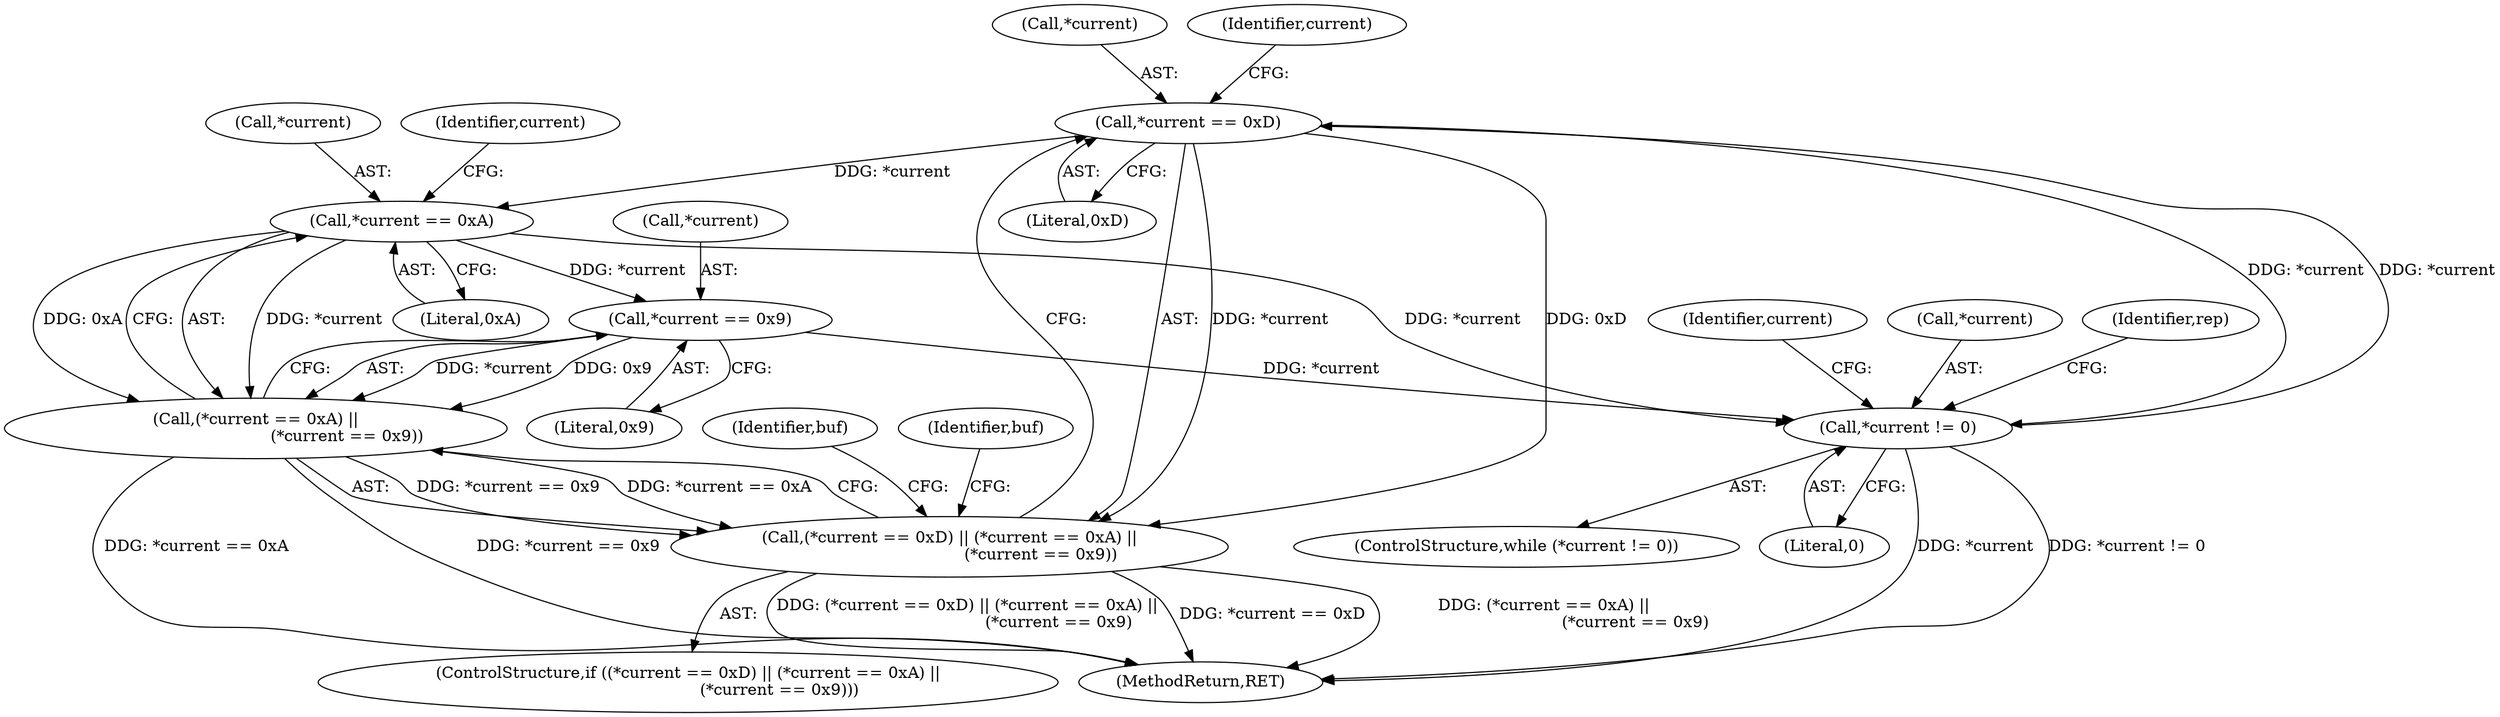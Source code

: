 digraph "0_Chrome_6e487b9db2ff0324523a040180f8da42796aeef5@pointer" {
"1000478" [label="(Call,*current == 0xD)"];
"1000471" [label="(Call,*current != 0)"];
"1000487" [label="(Call,*current == 0x9)"];
"1000483" [label="(Call,*current == 0xA)"];
"1000478" [label="(Call,*current == 0xD)"];
"1000477" [label="(Call,(*current == 0xD) || (*current == 0xA) ||\n                                    (*current == 0x9))"];
"1000482" [label="(Call,(*current == 0xA) ||\n                                    (*current == 0x9))"];
"1000520" [label="(Identifier,rep)"];
"1000479" [label="(Call,*current)"];
"1000471" [label="(Call,*current != 0)"];
"1000488" [label="(Call,*current)"];
"1000490" [label="(Literal,0x9)"];
"1000476" [label="(ControlStructure,if ((*current == 0xD) || (*current == 0xA) ||\n                                    (*current == 0x9)))"];
"1000470" [label="(ControlStructure,while (*current != 0))"];
"1000478" [label="(Call,*current == 0xD)"];
"1000485" [label="(Identifier,current)"];
"1000503" [label="(Identifier,buf)"];
"1000474" [label="(Literal,0)"];
"1000480" [label="(Identifier,current)"];
"1000487" [label="(Call,*current == 0x9)"];
"1000489" [label="(Identifier,current)"];
"1000483" [label="(Call,*current == 0xA)"];
"1000486" [label="(Literal,0xA)"];
"1000494" [label="(Identifier,buf)"];
"1000808" [label="(MethodReturn,RET)"];
"1000472" [label="(Call,*current)"];
"1000477" [label="(Call,(*current == 0xD) || (*current == 0xA) ||\n                                    (*current == 0x9))"];
"1000482" [label="(Call,(*current == 0xA) ||\n                                    (*current == 0x9))"];
"1000481" [label="(Literal,0xD)"];
"1000484" [label="(Call,*current)"];
"1000478" -> "1000477"  [label="AST: "];
"1000478" -> "1000481"  [label="CFG: "];
"1000479" -> "1000478"  [label="AST: "];
"1000481" -> "1000478"  [label="AST: "];
"1000485" -> "1000478"  [label="CFG: "];
"1000477" -> "1000478"  [label="CFG: "];
"1000478" -> "1000471"  [label="DDG: *current"];
"1000478" -> "1000477"  [label="DDG: *current"];
"1000478" -> "1000477"  [label="DDG: 0xD"];
"1000471" -> "1000478"  [label="DDG: *current"];
"1000478" -> "1000483"  [label="DDG: *current"];
"1000471" -> "1000470"  [label="AST: "];
"1000471" -> "1000474"  [label="CFG: "];
"1000472" -> "1000471"  [label="AST: "];
"1000474" -> "1000471"  [label="AST: "];
"1000480" -> "1000471"  [label="CFG: "];
"1000520" -> "1000471"  [label="CFG: "];
"1000471" -> "1000808"  [label="DDG: *current"];
"1000471" -> "1000808"  [label="DDG: *current != 0"];
"1000487" -> "1000471"  [label="DDG: *current"];
"1000483" -> "1000471"  [label="DDG: *current"];
"1000487" -> "1000482"  [label="AST: "];
"1000487" -> "1000490"  [label="CFG: "];
"1000488" -> "1000487"  [label="AST: "];
"1000490" -> "1000487"  [label="AST: "];
"1000482" -> "1000487"  [label="CFG: "];
"1000487" -> "1000482"  [label="DDG: *current"];
"1000487" -> "1000482"  [label="DDG: 0x9"];
"1000483" -> "1000487"  [label="DDG: *current"];
"1000483" -> "1000482"  [label="AST: "];
"1000483" -> "1000486"  [label="CFG: "];
"1000484" -> "1000483"  [label="AST: "];
"1000486" -> "1000483"  [label="AST: "];
"1000489" -> "1000483"  [label="CFG: "];
"1000482" -> "1000483"  [label="CFG: "];
"1000483" -> "1000482"  [label="DDG: *current"];
"1000483" -> "1000482"  [label="DDG: 0xA"];
"1000477" -> "1000476"  [label="AST: "];
"1000477" -> "1000482"  [label="CFG: "];
"1000482" -> "1000477"  [label="AST: "];
"1000494" -> "1000477"  [label="CFG: "];
"1000503" -> "1000477"  [label="CFG: "];
"1000477" -> "1000808"  [label="DDG: (*current == 0xD) || (*current == 0xA) ||\n                                    (*current == 0x9)"];
"1000477" -> "1000808"  [label="DDG: *current == 0xD"];
"1000477" -> "1000808"  [label="DDG: (*current == 0xA) ||\n                                    (*current == 0x9)"];
"1000482" -> "1000477"  [label="DDG: *current == 0xA"];
"1000482" -> "1000477"  [label="DDG: *current == 0x9"];
"1000482" -> "1000808"  [label="DDG: *current == 0xA"];
"1000482" -> "1000808"  [label="DDG: *current == 0x9"];
}
